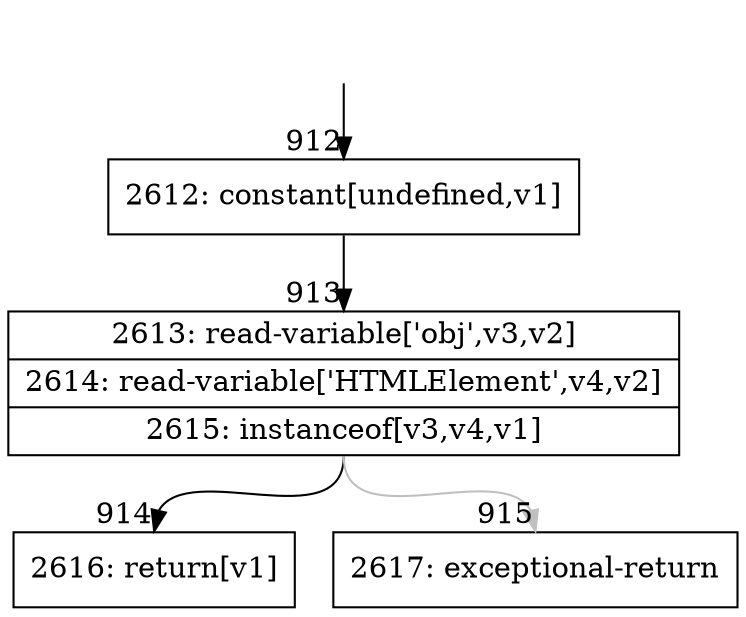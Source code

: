 digraph {
rankdir="TD"
BB_entry83[shape=none,label=""];
BB_entry83 -> BB912 [tailport=s, headport=n, headlabel="    912"]
BB912 [shape=record label="{2612: constant[undefined,v1]}" ] 
BB912 -> BB913 [tailport=s, headport=n, headlabel="      913"]
BB913 [shape=record label="{2613: read-variable['obj',v3,v2]|2614: read-variable['HTMLElement',v4,v2]|2615: instanceof[v3,v4,v1]}" ] 
BB913 -> BB914 [tailport=s, headport=n, headlabel="      914"]
BB913 -> BB915 [tailport=s, headport=n, color=gray, headlabel="      915"]
BB914 [shape=record label="{2616: return[v1]}" ] 
BB915 [shape=record label="{2617: exceptional-return}" ] 
//#$~ 1316
}

